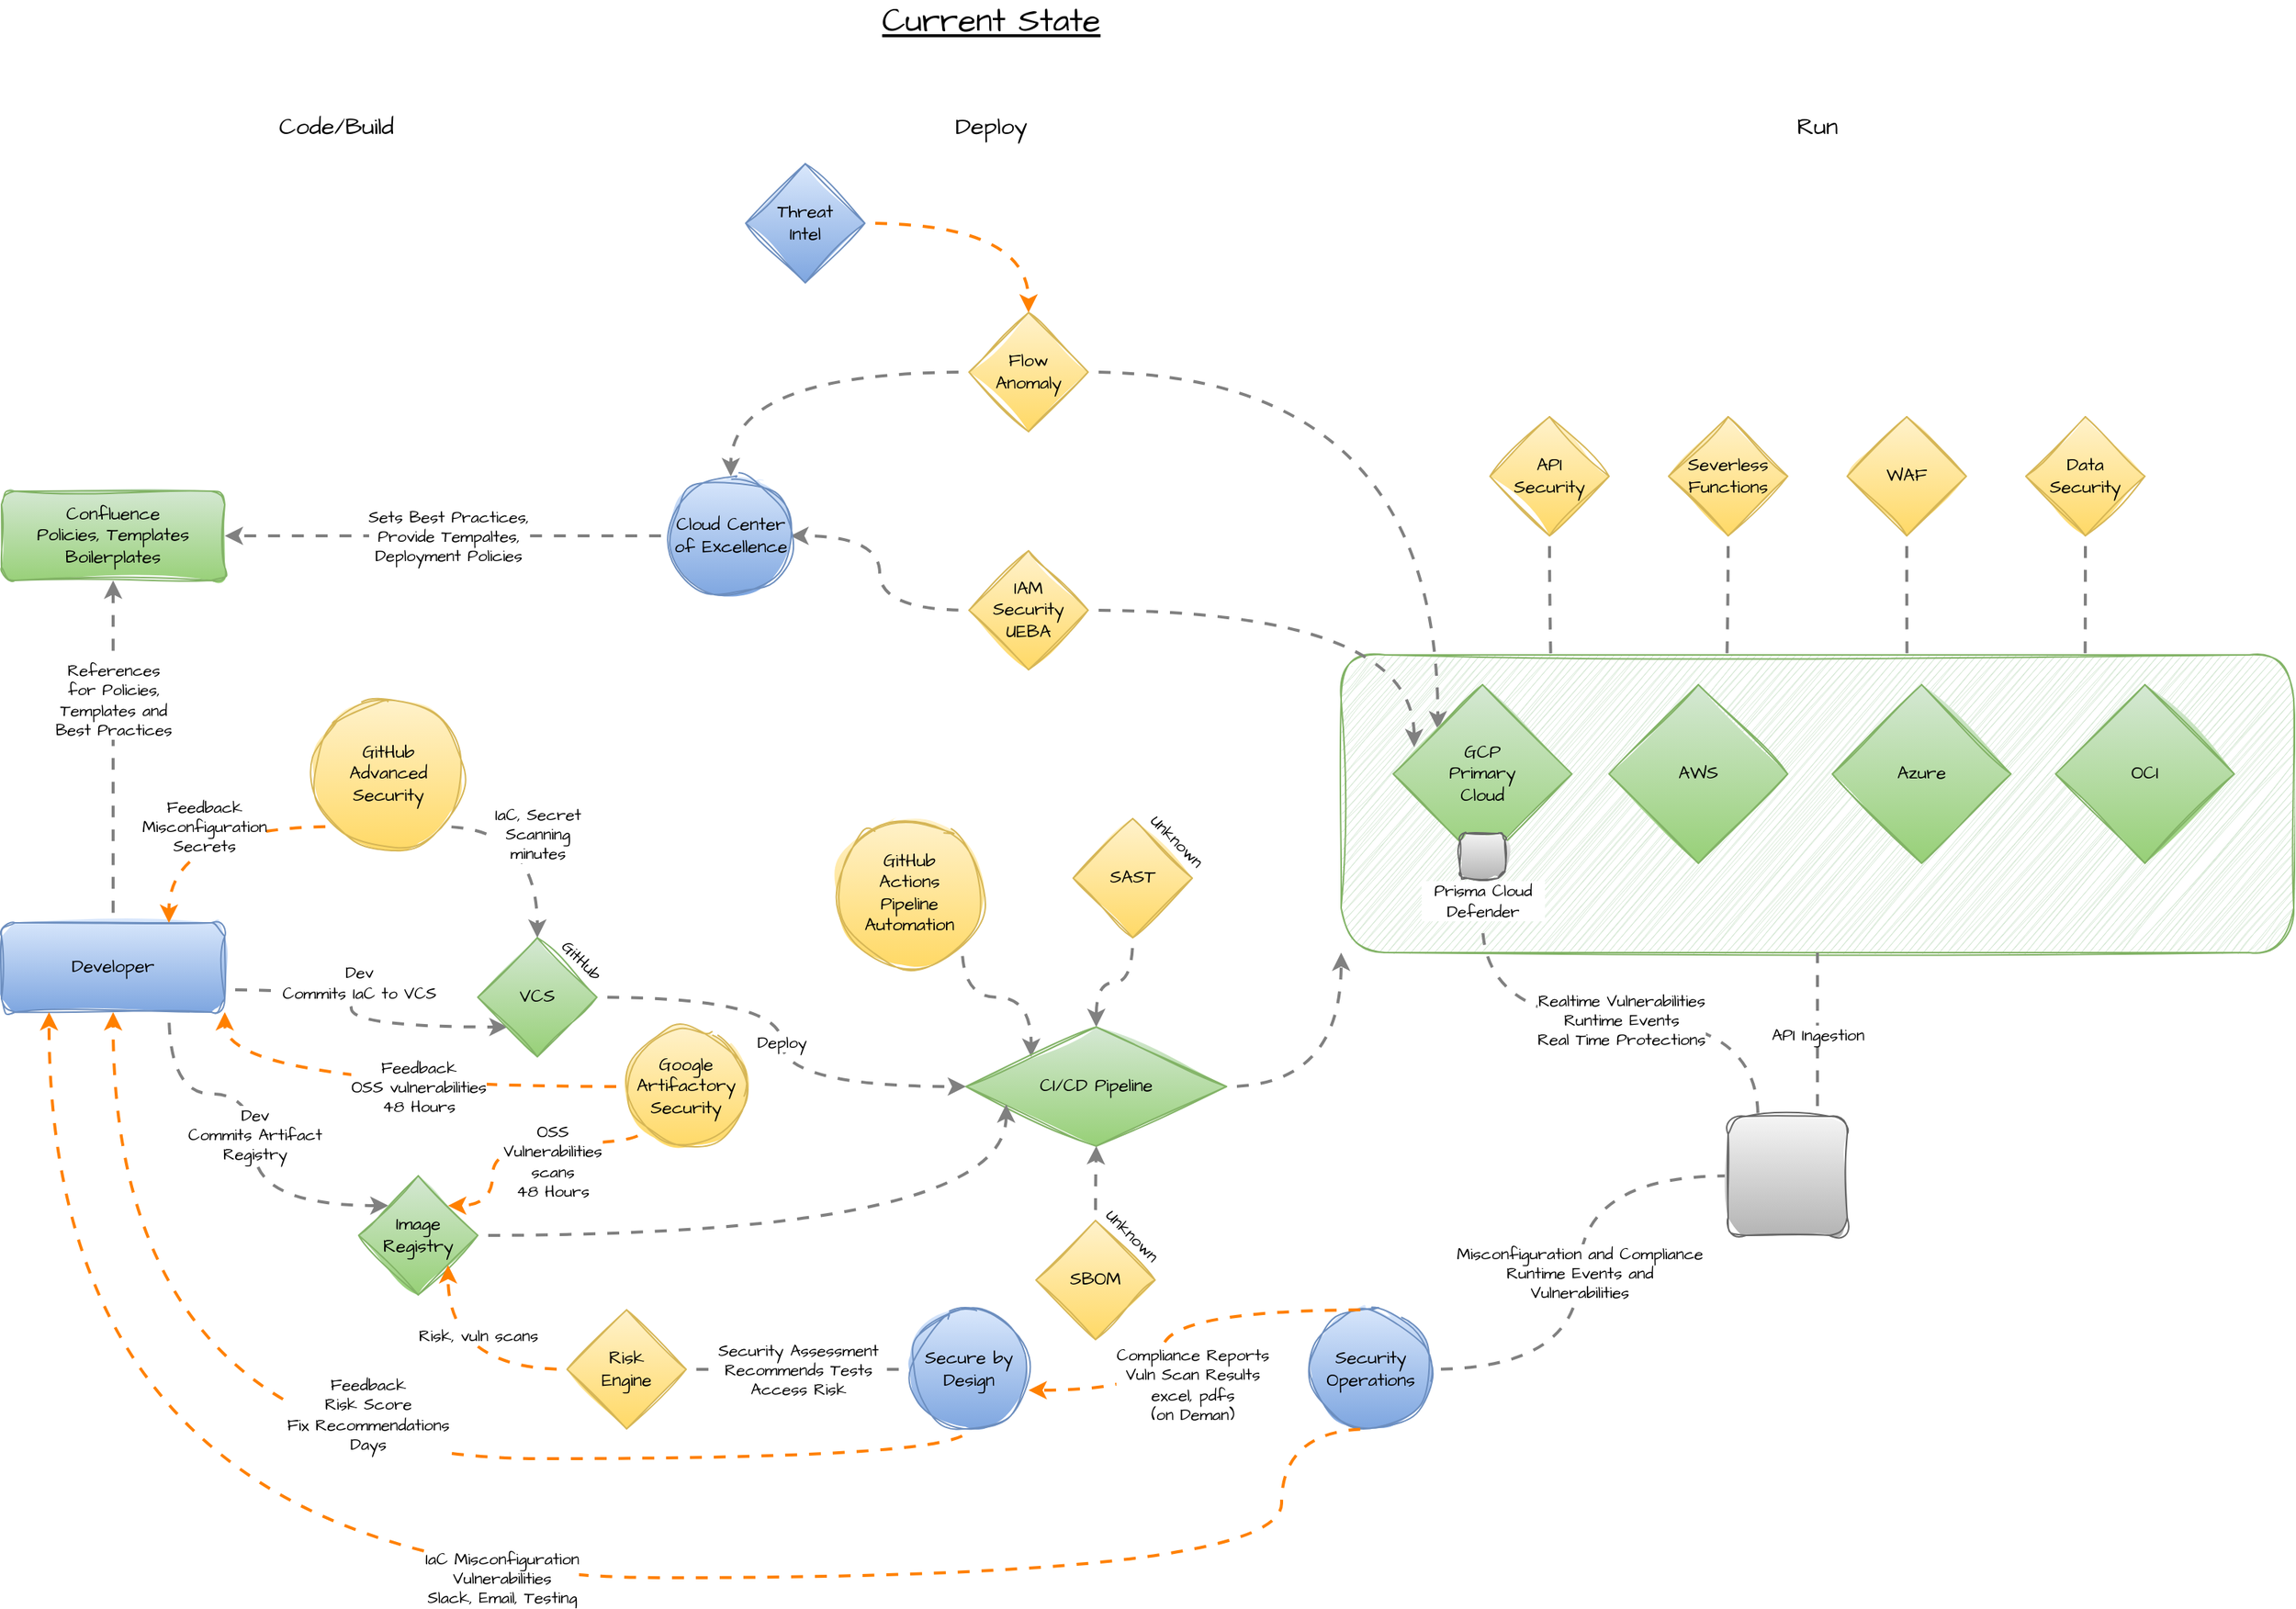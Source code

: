 <mxfile version="24.2.5" type="device">
  <diagram name="Page-1" id="g6zs0Cd8JdA-ybt2x0TG">
    <mxGraphModel dx="2074" dy="868" grid="1" gridSize="10" guides="1" tooltips="1" connect="1" arrows="1" fold="1" page="1" pageScale="1" pageWidth="850" pageHeight="1100" math="0" shadow="0">
      <root>
        <mxCell id="0" />
        <mxCell id="1" parent="0" />
        <mxCell id="4kU6eTNoH2csYO-Bjzxp-22" value="" style="rounded=1;whiteSpace=wrap;html=1;sketch=1;hachureGap=4;jiggle=2;curveFitting=1;fontFamily=Architects Daughter;fontSource=https%3A%2F%2Ffonts.googleapis.com%2Fcss%3Ffamily%3DArchitects%2BDaughter;fillColor=#d5e8d4;strokeColor=#82b366;" parent="1" vertex="1">
          <mxGeometry x="590" y="520" width="640" height="200" as="geometry" />
        </mxCell>
        <mxCell id="QJqZvA7UJ9BNcOlFQiSY-1" style="edgeStyle=orthogonalEdgeStyle;rounded=0;hachureGap=4;orthogonalLoop=1;jettySize=auto;html=1;exitX=1;exitY=0.5;exitDx=0;exitDy=0;entryX=0.5;entryY=0;entryDx=0;entryDy=0;fontFamily=Architects Daughter;fontSource=https%3A%2F%2Ffonts.googleapis.com%2Fcss%3Ffamily%3DArchitects%2BDaughter;curved=1;flowAnimation=1;strokeColor=#FF8000;strokeWidth=2;" edge="1" parent="1" source="4kU6eTNoH2csYO-Bjzxp-1" target="4kU6eTNoH2csYO-Bjzxp-2">
          <mxGeometry relative="1" as="geometry" />
        </mxCell>
        <mxCell id="4kU6eTNoH2csYO-Bjzxp-1" value="Threat&lt;div&gt;Intel&lt;/div&gt;" style="rhombus;whiteSpace=wrap;html=1;sketch=1;hachureGap=4;jiggle=2;curveFitting=1;fontFamily=Architects Daughter;fontSource=https%3A%2F%2Ffonts.googleapis.com%2Fcss%3Ffamily%3DArchitects%2BDaughter;fillColor=#dae8fc;gradientColor=#7ea6e0;strokeColor=#6c8ebf;" parent="1" vertex="1">
          <mxGeometry x="190" y="190" width="80" height="80" as="geometry" />
        </mxCell>
        <mxCell id="QJqZvA7UJ9BNcOlFQiSY-3" style="edgeStyle=orthogonalEdgeStyle;curved=1;rounded=0;hachureGap=4;orthogonalLoop=1;jettySize=auto;html=1;exitX=0;exitY=0.5;exitDx=0;exitDy=0;strokeColor=#808080;strokeWidth=2;align=center;verticalAlign=middle;fontFamily=Architects Daughter;fontSource=https%3A%2F%2Ffonts.googleapis.com%2Fcss%3Ffamily%3DArchitects%2BDaughter;fontSize=11;fontColor=default;labelBackgroundColor=default;endArrow=classic;flowAnimation=1;" edge="1" parent="1" source="4kU6eTNoH2csYO-Bjzxp-2" target="4kU6eTNoH2csYO-Bjzxp-4">
          <mxGeometry relative="1" as="geometry" />
        </mxCell>
        <mxCell id="QJqZvA7UJ9BNcOlFQiSY-6" style="edgeStyle=orthogonalEdgeStyle;curved=1;rounded=0;hachureGap=4;orthogonalLoop=1;jettySize=auto;html=1;exitX=1;exitY=0.5;exitDx=0;exitDy=0;entryX=0;entryY=0;entryDx=0;entryDy=0;strokeColor=#808080;strokeWidth=2;align=center;verticalAlign=middle;fontFamily=Architects Daughter;fontSource=https%3A%2F%2Ffonts.googleapis.com%2Fcss%3Ffamily%3DArchitects%2BDaughter;fontSize=11;fontColor=default;labelBackgroundColor=default;endArrow=classic;flowAnimation=1;" edge="1" parent="1" source="4kU6eTNoH2csYO-Bjzxp-2" target="4kU6eTNoH2csYO-Bjzxp-27">
          <mxGeometry relative="1" as="geometry" />
        </mxCell>
        <mxCell id="4kU6eTNoH2csYO-Bjzxp-2" value="Flow&lt;div&gt;Anomaly&lt;/div&gt;" style="rhombus;whiteSpace=wrap;html=1;sketch=1;hachureGap=4;jiggle=2;curveFitting=1;fontFamily=Architects Daughter;fontSource=https%3A%2F%2Ffonts.googleapis.com%2Fcss%3Ffamily%3DArchitects%2BDaughter;fillColor=#fff2cc;gradientColor=#ffd966;strokeColor=#d6b656;" parent="1" vertex="1">
          <mxGeometry x="340" y="290" width="80" height="80" as="geometry" />
        </mxCell>
        <mxCell id="QJqZvA7UJ9BNcOlFQiSY-5" style="edgeStyle=orthogonalEdgeStyle;curved=1;rounded=0;hachureGap=4;orthogonalLoop=1;jettySize=auto;html=1;exitX=0;exitY=0.5;exitDx=0;exitDy=0;entryX=1;entryY=0.5;entryDx=0;entryDy=0;strokeColor=#808080;strokeWidth=2;align=center;verticalAlign=middle;fontFamily=Architects Daughter;fontSource=https%3A%2F%2Ffonts.googleapis.com%2Fcss%3Ffamily%3DArchitects%2BDaughter;fontSize=11;fontColor=default;labelBackgroundColor=default;endArrow=classic;flowAnimation=1;" edge="1" parent="1" source="4kU6eTNoH2csYO-Bjzxp-3" target="4kU6eTNoH2csYO-Bjzxp-4">
          <mxGeometry relative="1" as="geometry" />
        </mxCell>
        <mxCell id="4kU6eTNoH2csYO-Bjzxp-3" value="IAM&lt;div&gt;Security&lt;/div&gt;&lt;div&gt;UEBA&lt;/div&gt;" style="rhombus;whiteSpace=wrap;html=1;sketch=1;hachureGap=4;jiggle=2;curveFitting=1;fontFamily=Architects Daughter;fontSource=https%3A%2F%2Ffonts.googleapis.com%2Fcss%3Ffamily%3DArchitects%2BDaughter;fillColor=#fff2cc;gradientColor=#ffd966;strokeColor=#d6b656;" parent="1" vertex="1">
          <mxGeometry x="340" y="450" width="80" height="80" as="geometry" />
        </mxCell>
        <mxCell id="QJqZvA7UJ9BNcOlFQiSY-8" value="Sets Best Practices,&lt;div&gt;Provide Tempaltes,&lt;/div&gt;&lt;div&gt;Deployment Policies&lt;/div&gt;" style="edgeStyle=orthogonalEdgeStyle;curved=1;rounded=0;hachureGap=4;orthogonalLoop=1;jettySize=auto;html=1;exitX=0;exitY=0.5;exitDx=0;exitDy=0;entryX=1;entryY=0.5;entryDx=0;entryDy=0;strokeColor=#808080;strokeWidth=2;align=center;verticalAlign=middle;fontFamily=Architects Daughter;fontSource=https%3A%2F%2Ffonts.googleapis.com%2Fcss%3Ffamily%3DArchitects%2BDaughter;fontSize=11;fontColor=default;labelBackgroundColor=default;endArrow=classic;flowAnimation=1;" edge="1" parent="1" source="4kU6eTNoH2csYO-Bjzxp-4" target="4kU6eTNoH2csYO-Bjzxp-11">
          <mxGeometry relative="1" as="geometry" />
        </mxCell>
        <mxCell id="4kU6eTNoH2csYO-Bjzxp-4" value="Cloud Center&lt;div&gt;of Excellence&lt;/div&gt;" style="ellipse;whiteSpace=wrap;html=1;aspect=fixed;sketch=1;hachureGap=4;jiggle=2;curveFitting=1;fontFamily=Architects Daughter;fontSource=https%3A%2F%2Ffonts.googleapis.com%2Fcss%3Ffamily%3DArchitects%2BDaughter;fillColor=#dae8fc;gradientColor=#7ea6e0;strokeColor=#6c8ebf;" parent="1" vertex="1">
          <mxGeometry x="140" y="400" width="80" height="80" as="geometry" />
        </mxCell>
        <mxCell id="4kU6eTNoH2csYO-Bjzxp-5" value="Current State" style="text;html=1;align=center;verticalAlign=middle;whiteSpace=wrap;rounded=0;fontFamily=Architects Daughter;fontSource=https%3A%2F%2Ffonts.googleapis.com%2Fcss%3Ffamily%3DArchitects%2BDaughter;fontSize=22;fontStyle=4" parent="1" vertex="1">
          <mxGeometry x="240" y="80" width="230" height="30" as="geometry" />
        </mxCell>
        <mxCell id="4kU6eTNoH2csYO-Bjzxp-6" value="Code/Build" style="text;html=1;align=center;verticalAlign=middle;whiteSpace=wrap;rounded=0;fontFamily=Architects Daughter;fontSource=https%3A%2F%2Ffonts.googleapis.com%2Fcss%3Ffamily%3DArchitects%2BDaughter;fontSize=16;fontStyle=0" parent="1" vertex="1">
          <mxGeometry x="-150" y="150" width="130" height="30" as="geometry" />
        </mxCell>
        <mxCell id="4kU6eTNoH2csYO-Bjzxp-7" value="Deploy" style="text;html=1;align=center;verticalAlign=middle;whiteSpace=wrap;rounded=0;fontFamily=Architects Daughter;fontSource=https%3A%2F%2Ffonts.googleapis.com%2Fcss%3Ffamily%3DArchitects%2BDaughter;fontSize=16;fontStyle=0" parent="1" vertex="1">
          <mxGeometry x="290" y="150" width="130" height="30" as="geometry" />
        </mxCell>
        <mxCell id="4kU6eTNoH2csYO-Bjzxp-8" value="Run" style="text;html=1;align=center;verticalAlign=middle;whiteSpace=wrap;rounded=0;fontFamily=Architects Daughter;fontSource=https%3A%2F%2Ffonts.googleapis.com%2Fcss%3Ffamily%3DArchitects%2BDaughter;fontSize=16;fontStyle=0" parent="1" vertex="1">
          <mxGeometry x="845" y="150" width="130" height="30" as="geometry" />
        </mxCell>
        <mxCell id="QJqZvA7UJ9BNcOlFQiSY-22" style="edgeStyle=orthogonalEdgeStyle;curved=1;rounded=0;hachureGap=4;orthogonalLoop=1;jettySize=auto;html=1;exitX=0.5;exitY=1;exitDx=0;exitDy=0;strokeColor=#808080;strokeWidth=2;align=center;verticalAlign=middle;fontFamily=Architects Daughter;fontSource=https%3A%2F%2Ffonts.googleapis.com%2Fcss%3Ffamily%3DArchitects%2BDaughter;fontSize=11;fontColor=default;labelBackgroundColor=default;endArrow=classic;flowAnimation=1;" edge="1" parent="1" source="4kU6eTNoH2csYO-Bjzxp-9" target="4kU6eTNoH2csYO-Bjzxp-20">
          <mxGeometry relative="1" as="geometry" />
        </mxCell>
        <mxCell id="4kU6eTNoH2csYO-Bjzxp-9" value="SAST" style="rhombus;whiteSpace=wrap;html=1;sketch=1;hachureGap=4;jiggle=2;curveFitting=1;fontFamily=Architects Daughter;fontSource=https%3A%2F%2Ffonts.googleapis.com%2Fcss%3Ffamily%3DArchitects%2BDaughter;fillColor=#fff2cc;gradientColor=#ffd966;strokeColor=#d6b656;" parent="1" vertex="1">
          <mxGeometry x="410" y="630" width="80" height="80" as="geometry" />
        </mxCell>
        <mxCell id="QJqZvA7UJ9BNcOlFQiSY-21" style="edgeStyle=orthogonalEdgeStyle;curved=1;rounded=0;hachureGap=4;orthogonalLoop=1;jettySize=auto;html=1;exitX=1;exitY=1;exitDx=0;exitDy=0;entryX=0;entryY=0;entryDx=0;entryDy=0;strokeColor=#808080;strokeWidth=2;align=center;verticalAlign=middle;fontFamily=Architects Daughter;fontSource=https%3A%2F%2Ffonts.googleapis.com%2Fcss%3Ffamily%3DArchitects%2BDaughter;fontSize=11;fontColor=default;labelBackgroundColor=default;endArrow=classic;flowAnimation=1;" edge="1" parent="1" source="4kU6eTNoH2csYO-Bjzxp-10" target="4kU6eTNoH2csYO-Bjzxp-20">
          <mxGeometry relative="1" as="geometry" />
        </mxCell>
        <mxCell id="4kU6eTNoH2csYO-Bjzxp-10" value="GitHub&lt;div&gt;Actions&lt;/div&gt;&lt;div&gt;Pipeline&lt;/div&gt;&lt;div&gt;Automation&lt;/div&gt;" style="ellipse;whiteSpace=wrap;html=1;aspect=fixed;sketch=1;hachureGap=4;jiggle=2;curveFitting=1;fontFamily=Architects Daughter;fontSource=https%3A%2F%2Ffonts.googleapis.com%2Fcss%3Ffamily%3DArchitects%2BDaughter;fillColor=#fff2cc;gradientColor=#ffd966;strokeColor=#d6b656;" parent="1" vertex="1">
          <mxGeometry x="250" y="630" width="100" height="100" as="geometry" />
        </mxCell>
        <mxCell id="4kU6eTNoH2csYO-Bjzxp-11" value="Confluence&lt;div&gt;Policies, Templates&lt;/div&gt;&lt;div&gt;Boilerplates&lt;/div&gt;" style="rounded=1;whiteSpace=wrap;html=1;sketch=1;hachureGap=4;jiggle=2;curveFitting=1;fontFamily=Architects Daughter;fontSource=https%3A%2F%2Ffonts.googleapis.com%2Fcss%3Ffamily%3DArchitects%2BDaughter;fillColor=#d5e8d4;gradientColor=#97d077;strokeColor=#82b366;" parent="1" vertex="1">
          <mxGeometry x="-310" y="410" width="150" height="60" as="geometry" />
        </mxCell>
        <mxCell id="QJqZvA7UJ9BNcOlFQiSY-9" value="References&lt;div&gt;for Policies,&lt;/div&gt;&lt;div&gt;Templates and&lt;/div&gt;&lt;div&gt;Best Practices&lt;/div&gt;" style="edgeStyle=orthogonalEdgeStyle;curved=1;rounded=0;hachureGap=4;orthogonalLoop=1;jettySize=auto;html=1;exitX=0.5;exitY=0;exitDx=0;exitDy=0;entryX=0.5;entryY=1;entryDx=0;entryDy=0;strokeColor=#808080;strokeWidth=2;align=center;verticalAlign=middle;fontFamily=Architects Daughter;fontSource=https%3A%2F%2Ffonts.googleapis.com%2Fcss%3Ffamily%3DArchitects%2BDaughter;fontSize=11;fontColor=default;labelBackgroundColor=default;endArrow=classic;flowAnimation=1;" edge="1" parent="1" source="4kU6eTNoH2csYO-Bjzxp-12" target="4kU6eTNoH2csYO-Bjzxp-11">
          <mxGeometry x="0.304" relative="1" as="geometry">
            <mxPoint as="offset" />
          </mxGeometry>
        </mxCell>
        <mxCell id="QJqZvA7UJ9BNcOlFQiSY-12" value="Dev&lt;div&gt;Commits IaC to VCS&lt;/div&gt;" style="edgeStyle=orthogonalEdgeStyle;curved=1;rounded=0;hachureGap=4;orthogonalLoop=1;jettySize=auto;html=1;exitX=1;exitY=0.75;exitDx=0;exitDy=0;entryX=0;entryY=1;entryDx=0;entryDy=0;strokeColor=#808080;strokeWidth=2;align=center;verticalAlign=middle;fontFamily=Architects Daughter;fontSource=https%3A%2F%2Ffonts.googleapis.com%2Fcss%3Ffamily%3DArchitects%2BDaughter;fontSize=11;fontColor=default;labelBackgroundColor=default;endArrow=classic;flowAnimation=1;" edge="1" parent="1" source="4kU6eTNoH2csYO-Bjzxp-12" target="4kU6eTNoH2csYO-Bjzxp-14">
          <mxGeometry x="-0.209" y="7" relative="1" as="geometry">
            <mxPoint x="-2" y="-5" as="offset" />
          </mxGeometry>
        </mxCell>
        <mxCell id="QJqZvA7UJ9BNcOlFQiSY-13" value="Dev&lt;div&gt;Commits Artifact&lt;/div&gt;&lt;div&gt;Registry&lt;/div&gt;" style="edgeStyle=orthogonalEdgeStyle;curved=1;rounded=0;hachureGap=4;orthogonalLoop=1;jettySize=auto;html=1;exitX=0.75;exitY=1;exitDx=0;exitDy=0;entryX=0;entryY=0;entryDx=0;entryDy=0;strokeColor=#808080;strokeWidth=2;align=center;verticalAlign=middle;fontFamily=Architects Daughter;fontSource=https%3A%2F%2Ffonts.googleapis.com%2Fcss%3Ffamily%3DArchitects%2BDaughter;fontSize=11;fontColor=default;labelBackgroundColor=default;endArrow=classic;flowAnimation=1;" edge="1" parent="1" source="4kU6eTNoH2csYO-Bjzxp-12" target="4kU6eTNoH2csYO-Bjzxp-16">
          <mxGeometry relative="1" as="geometry">
            <Array as="points">
              <mxPoint x="-197" y="815" />
              <mxPoint x="-140" y="815" />
              <mxPoint x="-140" y="890" />
            </Array>
          </mxGeometry>
        </mxCell>
        <mxCell id="4kU6eTNoH2csYO-Bjzxp-12" value="Developer" style="rounded=1;whiteSpace=wrap;html=1;sketch=1;hachureGap=4;jiggle=2;curveFitting=1;fontFamily=Architects Daughter;fontSource=https%3A%2F%2Ffonts.googleapis.com%2Fcss%3Ffamily%3DArchitects%2BDaughter;fillColor=#dae8fc;gradientColor=#7ea6e0;strokeColor=#6c8ebf;" parent="1" vertex="1">
          <mxGeometry x="-310" y="700" width="150" height="60" as="geometry" />
        </mxCell>
        <mxCell id="QJqZvA7UJ9BNcOlFQiSY-10" value="IaC, Secret&lt;div&gt;Scanning&lt;/div&gt;&lt;div&gt;minutes&lt;/div&gt;" style="edgeStyle=orthogonalEdgeStyle;curved=1;rounded=0;hachureGap=4;orthogonalLoop=1;jettySize=auto;html=1;exitX=1;exitY=1;exitDx=0;exitDy=0;strokeColor=#808080;strokeWidth=2;align=center;verticalAlign=middle;fontFamily=Architects Daughter;fontSource=https%3A%2F%2Ffonts.googleapis.com%2Fcss%3Ffamily%3DArchitects%2BDaughter;fontSize=11;fontColor=default;labelBackgroundColor=default;endArrow=classic;flowAnimation=1;" edge="1" parent="1" source="4kU6eTNoH2csYO-Bjzxp-13" target="4kU6eTNoH2csYO-Bjzxp-14">
          <mxGeometry relative="1" as="geometry" />
        </mxCell>
        <mxCell id="QJqZvA7UJ9BNcOlFQiSY-18" value="Feedback&lt;div&gt;Misconfiguration&lt;/div&gt;&lt;div&gt;Secrets&lt;/div&gt;" style="edgeStyle=orthogonalEdgeStyle;curved=1;rounded=0;hachureGap=4;orthogonalLoop=1;jettySize=auto;html=1;exitX=0;exitY=1;exitDx=0;exitDy=0;entryX=0.75;entryY=0;entryDx=0;entryDy=0;strokeColor=#FF8000;strokeWidth=2;align=center;verticalAlign=middle;fontFamily=Architects Daughter;fontSource=https%3A%2F%2Ffonts.googleapis.com%2Fcss%3Ffamily%3DArchitects%2BDaughter;fontSize=11;fontColor=default;labelBackgroundColor=default;endArrow=classic;flowAnimation=1;" edge="1" parent="1" source="4kU6eTNoH2csYO-Bjzxp-13" target="4kU6eTNoH2csYO-Bjzxp-12">
          <mxGeometry relative="1" as="geometry" />
        </mxCell>
        <mxCell id="4kU6eTNoH2csYO-Bjzxp-13" value="GitHub&lt;div&gt;Advanced&lt;/div&gt;&lt;div&gt;Security&lt;/div&gt;" style="ellipse;whiteSpace=wrap;html=1;aspect=fixed;sketch=1;hachureGap=4;jiggle=2;curveFitting=1;fontFamily=Architects Daughter;fontSource=https%3A%2F%2Ffonts.googleapis.com%2Fcss%3Ffamily%3DArchitects%2BDaughter;fillColor=#fff2cc;gradientColor=#ffd966;strokeColor=#d6b656;" parent="1" vertex="1">
          <mxGeometry x="-100" y="550" width="100" height="100" as="geometry" />
        </mxCell>
        <mxCell id="QJqZvA7UJ9BNcOlFQiSY-14" value="Deploy" style="edgeStyle=orthogonalEdgeStyle;curved=1;rounded=0;hachureGap=4;orthogonalLoop=1;jettySize=auto;html=1;exitX=1;exitY=0.5;exitDx=0;exitDy=0;entryX=0;entryY=0.5;entryDx=0;entryDy=0;strokeColor=#808080;strokeWidth=2;align=center;verticalAlign=middle;fontFamily=Architects Daughter;fontSource=https%3A%2F%2Ffonts.googleapis.com%2Fcss%3Ffamily%3DArchitects%2BDaughter;fontSize=11;fontColor=default;labelBackgroundColor=default;endArrow=classic;flowAnimation=1;" edge="1" parent="1" source="4kU6eTNoH2csYO-Bjzxp-14" target="4kU6eTNoH2csYO-Bjzxp-20">
          <mxGeometry relative="1" as="geometry" />
        </mxCell>
        <mxCell id="4kU6eTNoH2csYO-Bjzxp-14" value="VCS" style="rhombus;whiteSpace=wrap;html=1;sketch=1;hachureGap=4;jiggle=2;curveFitting=1;fontFamily=Architects Daughter;fontSource=https%3A%2F%2Ffonts.googleapis.com%2Fcss%3Ffamily%3DArchitects%2BDaughter;fillColor=#d5e8d4;gradientColor=#97d077;strokeColor=#82b366;" parent="1" vertex="1">
          <mxGeometry x="10" y="710" width="80" height="80" as="geometry" />
        </mxCell>
        <mxCell id="QJqZvA7UJ9BNcOlFQiSY-16" value="OSS&lt;div&gt;Vulnerabilities&lt;/div&gt;&lt;div&gt;scans&lt;/div&gt;&lt;div&gt;48 Hours&lt;/div&gt;" style="edgeStyle=orthogonalEdgeStyle;curved=1;rounded=0;hachureGap=4;orthogonalLoop=1;jettySize=auto;html=1;exitX=0;exitY=1;exitDx=0;exitDy=0;entryX=1;entryY=0;entryDx=0;entryDy=0;strokeColor=#FF8000;strokeWidth=2;align=center;verticalAlign=middle;fontFamily=Architects Daughter;fontSource=https%3A%2F%2Ffonts.googleapis.com%2Fcss%3Ffamily%3DArchitects%2BDaughter;fontSize=11;fontColor=default;labelBackgroundColor=default;endArrow=classic;flowAnimation=1;" edge="1" parent="1" source="4kU6eTNoH2csYO-Bjzxp-15" target="4kU6eTNoH2csYO-Bjzxp-16">
          <mxGeometry x="-0.221" y="12" relative="1" as="geometry">
            <Array as="points">
              <mxPoint x="20" y="848" />
              <mxPoint x="20" y="890" />
            </Array>
            <mxPoint as="offset" />
          </mxGeometry>
        </mxCell>
        <mxCell id="QJqZvA7UJ9BNcOlFQiSY-17" value="Feedback&lt;div&gt;OSS vulnerabilities&lt;/div&gt;&lt;div&gt;48 Hours&lt;/div&gt;" style="edgeStyle=orthogonalEdgeStyle;curved=1;rounded=0;hachureGap=4;orthogonalLoop=1;jettySize=auto;html=1;exitX=0;exitY=0.5;exitDx=0;exitDy=0;entryX=1;entryY=1;entryDx=0;entryDy=0;strokeColor=#FF8000;strokeWidth=2;align=center;verticalAlign=middle;fontFamily=Architects Daughter;fontSource=https%3A%2F%2Ffonts.googleapis.com%2Fcss%3Ffamily%3DArchitects%2BDaughter;fontSize=11;fontColor=default;labelBackgroundColor=default;endArrow=classic;flowAnimation=1;" edge="1" parent="1" source="4kU6eTNoH2csYO-Bjzxp-15" target="4kU6eTNoH2csYO-Bjzxp-12">
          <mxGeometry x="-0.125" relative="1" as="geometry">
            <mxPoint as="offset" />
          </mxGeometry>
        </mxCell>
        <mxCell id="4kU6eTNoH2csYO-Bjzxp-15" value="Google&lt;div&gt;Artifactory&lt;/div&gt;&lt;div&gt;Security&lt;/div&gt;" style="ellipse;whiteSpace=wrap;html=1;aspect=fixed;sketch=1;hachureGap=4;jiggle=2;curveFitting=1;fontFamily=Architects Daughter;fontSource=https%3A%2F%2Ffonts.googleapis.com%2Fcss%3Ffamily%3DArchitects%2BDaughter;fillColor=#fff2cc;gradientColor=#ffd966;strokeColor=#d6b656;" parent="1" vertex="1">
          <mxGeometry x="110" y="770" width="80" height="80" as="geometry" />
        </mxCell>
        <mxCell id="4kU6eTNoH2csYO-Bjzxp-16" value="Image&lt;div&gt;Registry&lt;/div&gt;" style="rhombus;whiteSpace=wrap;html=1;sketch=1;hachureGap=4;jiggle=2;curveFitting=1;fontFamily=Architects Daughter;fontSource=https%3A%2F%2Ffonts.googleapis.com%2Fcss%3Ffamily%3DArchitects%2BDaughter;fillColor=#d5e8d4;gradientColor=#97d077;strokeColor=#82b366;" parent="1" vertex="1">
          <mxGeometry x="-70" y="870" width="80" height="80" as="geometry" />
        </mxCell>
        <mxCell id="QJqZvA7UJ9BNcOlFQiSY-25" value="Risk, vuln scans" style="edgeStyle=orthogonalEdgeStyle;curved=1;rounded=0;hachureGap=4;orthogonalLoop=1;jettySize=auto;html=1;exitX=0;exitY=0.5;exitDx=0;exitDy=0;entryX=1;entryY=1;entryDx=0;entryDy=0;strokeColor=#FF8000;strokeWidth=2;align=center;verticalAlign=middle;fontFamily=Architects Daughter;fontSource=https%3A%2F%2Ffonts.googleapis.com%2Fcss%3Ffamily%3DArchitects%2BDaughter;fontSize=11;fontColor=default;labelBackgroundColor=default;endArrow=classic;flowAnimation=1;" edge="1" parent="1" source="4kU6eTNoH2csYO-Bjzxp-17" target="4kU6eTNoH2csYO-Bjzxp-16">
          <mxGeometry x="0.375" y="-20" relative="1" as="geometry">
            <mxPoint as="offset" />
          </mxGeometry>
        </mxCell>
        <mxCell id="4kU6eTNoH2csYO-Bjzxp-17" value="Risk&lt;div&gt;Engine&lt;/div&gt;" style="rhombus;whiteSpace=wrap;html=1;sketch=1;hachureGap=4;jiggle=2;curveFitting=1;fontFamily=Architects Daughter;fontSource=https%3A%2F%2Ffonts.googleapis.com%2Fcss%3Ffamily%3DArchitects%2BDaughter;fillColor=#fff2cc;gradientColor=#ffd966;strokeColor=#d6b656;" parent="1" vertex="1">
          <mxGeometry x="70" y="960" width="80" height="80" as="geometry" />
        </mxCell>
        <mxCell id="QJqZvA7UJ9BNcOlFQiSY-26" value="Feedback&lt;div&gt;Risk Score&lt;/div&gt;&lt;div&gt;Fix Recommendations&lt;/div&gt;&lt;div&gt;Days&lt;/div&gt;" style="edgeStyle=orthogonalEdgeStyle;curved=1;rounded=0;hachureGap=4;orthogonalLoop=1;jettySize=auto;html=1;exitX=0.5;exitY=1;exitDx=0;exitDy=0;strokeColor=#FF8000;strokeWidth=2;align=center;verticalAlign=middle;fontFamily=Architects Daughter;fontSource=https%3A%2F%2Ffonts.googleapis.com%2Fcss%3Ffamily%3DArchitects%2BDaughter;fontSize=11;fontColor=default;labelBackgroundColor=default;endArrow=classic;flowAnimation=1;" edge="1" parent="1" source="4kU6eTNoH2csYO-Bjzxp-18" target="4kU6eTNoH2csYO-Bjzxp-12">
          <mxGeometry x="-0.052" y="-30" relative="1" as="geometry">
            <mxPoint as="offset" />
          </mxGeometry>
        </mxCell>
        <mxCell id="4kU6eTNoH2csYO-Bjzxp-18" value="Secure by Design" style="ellipse;whiteSpace=wrap;html=1;aspect=fixed;sketch=1;hachureGap=4;jiggle=2;curveFitting=1;fontFamily=Architects Daughter;fontSource=https%3A%2F%2Ffonts.googleapis.com%2Fcss%3Ffamily%3DArchitects%2BDaughter;fillColor=#dae8fc;gradientColor=#7ea6e0;strokeColor=#6c8ebf;" parent="1" vertex="1">
          <mxGeometry x="300" y="960" width="80" height="80" as="geometry" />
        </mxCell>
        <mxCell id="QJqZvA7UJ9BNcOlFQiSY-36" value="Misconfiguration and Compliance&lt;div&gt;Runtime Events and&lt;/div&gt;&lt;div&gt;Vulnerabilities&lt;/div&gt;" style="edgeStyle=orthogonalEdgeStyle;curved=1;rounded=0;hachureGap=4;orthogonalLoop=1;jettySize=auto;html=1;exitX=1;exitY=0.5;exitDx=0;exitDy=0;entryX=0;entryY=0.5;entryDx=0;entryDy=0;strokeColor=#808080;strokeWidth=2;align=center;verticalAlign=middle;fontFamily=Architects Daughter;fontSource=https%3A%2F%2Ffonts.googleapis.com%2Fcss%3Ffamily%3DArchitects%2BDaughter;fontSize=11;fontColor=default;labelBackgroundColor=default;endArrow=none;flowAnimation=1;endFill=0;" edge="1" parent="1" source="4kU6eTNoH2csYO-Bjzxp-19" target="QJqZvA7UJ9BNcOlFQiSY-30">
          <mxGeometry relative="1" as="geometry" />
        </mxCell>
        <mxCell id="4kU6eTNoH2csYO-Bjzxp-19" value="Security Operations" style="ellipse;whiteSpace=wrap;html=1;aspect=fixed;sketch=1;hachureGap=4;jiggle=2;curveFitting=1;fontFamily=Architects Daughter;fontSource=https%3A%2F%2Ffonts.googleapis.com%2Fcss%3Ffamily%3DArchitects%2BDaughter;fillColor=#dae8fc;gradientColor=#7ea6e0;strokeColor=#6c8ebf;" parent="1" vertex="1">
          <mxGeometry x="570" y="960" width="80" height="80" as="geometry" />
        </mxCell>
        <mxCell id="QJqZvA7UJ9BNcOlFQiSY-23" style="edgeStyle=orthogonalEdgeStyle;curved=1;rounded=0;hachureGap=4;orthogonalLoop=1;jettySize=auto;html=1;exitX=1;exitY=0.5;exitDx=0;exitDy=0;entryX=0;entryY=1;entryDx=0;entryDy=0;strokeColor=#808080;strokeWidth=2;align=center;verticalAlign=middle;fontFamily=Architects Daughter;fontSource=https%3A%2F%2Ffonts.googleapis.com%2Fcss%3Ffamily%3DArchitects%2BDaughter;fontSize=11;fontColor=default;labelBackgroundColor=default;endArrow=classic;flowAnimation=1;" edge="1" parent="1" source="4kU6eTNoH2csYO-Bjzxp-20" target="4kU6eTNoH2csYO-Bjzxp-22">
          <mxGeometry relative="1" as="geometry" />
        </mxCell>
        <mxCell id="4kU6eTNoH2csYO-Bjzxp-20" value="CI/CD Pipeline" style="rhombus;whiteSpace=wrap;html=1;sketch=1;hachureGap=4;jiggle=2;curveFitting=1;fontFamily=Architects Daughter;fontSource=https%3A%2F%2Ffonts.googleapis.com%2Fcss%3Ffamily%3DArchitects%2BDaughter;fillColor=#d5e8d4;gradientColor=#97d077;strokeColor=#82b366;" parent="1" vertex="1">
          <mxGeometry x="338" y="770" width="175" height="80" as="geometry" />
        </mxCell>
        <mxCell id="QJqZvA7UJ9BNcOlFQiSY-20" style="edgeStyle=orthogonalEdgeStyle;curved=1;rounded=0;hachureGap=4;orthogonalLoop=1;jettySize=auto;html=1;entryX=0.5;entryY=1;entryDx=0;entryDy=0;strokeColor=#808080;strokeWidth=2;align=center;verticalAlign=middle;fontFamily=Architects Daughter;fontSource=https%3A%2F%2Ffonts.googleapis.com%2Fcss%3Ffamily%3DArchitects%2BDaughter;fontSize=11;fontColor=default;labelBackgroundColor=default;endArrow=classic;flowAnimation=1;" edge="1" parent="1" source="4kU6eTNoH2csYO-Bjzxp-21" target="4kU6eTNoH2csYO-Bjzxp-20">
          <mxGeometry relative="1" as="geometry" />
        </mxCell>
        <mxCell id="4kU6eTNoH2csYO-Bjzxp-21" value="SBOM" style="rhombus;whiteSpace=wrap;html=1;sketch=1;hachureGap=4;jiggle=2;curveFitting=1;fontFamily=Architects Daughter;fontSource=https%3A%2F%2Ffonts.googleapis.com%2Fcss%3Ffamily%3DArchitects%2BDaughter;fillColor=#fff2cc;gradientColor=#ffd966;strokeColor=#d6b656;" parent="1" vertex="1">
          <mxGeometry x="385" y="900" width="80" height="80" as="geometry" />
        </mxCell>
        <mxCell id="4kU6eTNoH2csYO-Bjzxp-23" value="API&lt;div&gt;Security&lt;/div&gt;" style="rhombus;whiteSpace=wrap;html=1;sketch=1;hachureGap=4;jiggle=2;curveFitting=1;fontFamily=Architects Daughter;fontSource=https%3A%2F%2Ffonts.googleapis.com%2Fcss%3Ffamily%3DArchitects%2BDaughter;fillColor=#fff2cc;gradientColor=#ffd966;strokeColor=#d6b656;" parent="1" vertex="1">
          <mxGeometry x="690" y="360" width="80" height="80" as="geometry" />
        </mxCell>
        <mxCell id="4kU6eTNoH2csYO-Bjzxp-24" value="Severless&lt;div&gt;Functions&lt;/div&gt;" style="rhombus;whiteSpace=wrap;html=1;sketch=1;hachureGap=4;jiggle=2;curveFitting=1;fontFamily=Architects Daughter;fontSource=https%3A%2F%2Ffonts.googleapis.com%2Fcss%3Ffamily%3DArchitects%2BDaughter;fillColor=#fff2cc;gradientColor=#ffd966;strokeColor=#d6b656;" parent="1" vertex="1">
          <mxGeometry x="810" y="360" width="80" height="80" as="geometry" />
        </mxCell>
        <mxCell id="4kU6eTNoH2csYO-Bjzxp-25" value="&lt;div&gt;WAF&lt;/div&gt;" style="rhombus;whiteSpace=wrap;html=1;sketch=1;hachureGap=4;jiggle=2;curveFitting=1;fontFamily=Architects Daughter;fontSource=https%3A%2F%2Ffonts.googleapis.com%2Fcss%3Ffamily%3DArchitects%2BDaughter;fillColor=#fff2cc;gradientColor=#ffd966;strokeColor=#d6b656;" parent="1" vertex="1">
          <mxGeometry x="930" y="360" width="80" height="80" as="geometry" />
        </mxCell>
        <mxCell id="4kU6eTNoH2csYO-Bjzxp-26" value="&lt;div&gt;Data&lt;/div&gt;&lt;div&gt;Security&lt;/div&gt;" style="rhombus;whiteSpace=wrap;html=1;sketch=1;hachureGap=4;jiggle=2;curveFitting=1;fontFamily=Architects Daughter;fontSource=https%3A%2F%2Ffonts.googleapis.com%2Fcss%3Ffamily%3DArchitects%2BDaughter;fillColor=#fff2cc;gradientColor=#ffd966;strokeColor=#d6b656;" parent="1" vertex="1">
          <mxGeometry x="1050" y="360" width="80" height="80" as="geometry" />
        </mxCell>
        <mxCell id="4kU6eTNoH2csYO-Bjzxp-27" value="GCP&lt;div&gt;Primary&lt;/div&gt;&lt;div&gt;Cloud&lt;/div&gt;" style="rhombus;whiteSpace=wrap;html=1;sketch=1;hachureGap=4;jiggle=2;curveFitting=1;fontFamily=Architects Daughter;fontSource=https%3A%2F%2Ffonts.googleapis.com%2Fcss%3Ffamily%3DArchitects%2BDaughter;fillColor=#d5e8d4;gradientColor=#97d077;strokeColor=#82b366;" parent="1" vertex="1">
          <mxGeometry x="625" y="540" width="120" height="120" as="geometry" />
        </mxCell>
        <mxCell id="4kU6eTNoH2csYO-Bjzxp-28" value="AWS" style="rhombus;whiteSpace=wrap;html=1;sketch=1;hachureGap=4;jiggle=2;curveFitting=1;fontFamily=Architects Daughter;fontSource=https%3A%2F%2Ffonts.googleapis.com%2Fcss%3Ffamily%3DArchitects%2BDaughter;fillColor=#d5e8d4;gradientColor=#97d077;strokeColor=#82b366;" parent="1" vertex="1">
          <mxGeometry x="770" y="540" width="120" height="120" as="geometry" />
        </mxCell>
        <mxCell id="4kU6eTNoH2csYO-Bjzxp-29" value="Azure" style="rhombus;whiteSpace=wrap;html=1;sketch=1;hachureGap=4;jiggle=2;curveFitting=1;fontFamily=Architects Daughter;fontSource=https%3A%2F%2Ffonts.googleapis.com%2Fcss%3Ffamily%3DArchitects%2BDaughter;fillColor=#d5e8d4;gradientColor=#97d077;strokeColor=#82b366;" parent="1" vertex="1">
          <mxGeometry x="920" y="540" width="120" height="120" as="geometry" />
        </mxCell>
        <mxCell id="4kU6eTNoH2csYO-Bjzxp-30" value="OCI" style="rhombus;whiteSpace=wrap;html=1;sketch=1;hachureGap=4;jiggle=2;curveFitting=1;fontFamily=Architects Daughter;fontSource=https%3A%2F%2Ffonts.googleapis.com%2Fcss%3Ffamily%3DArchitects%2BDaughter;fillColor=#d5e8d4;gradientColor=#97d077;strokeColor=#82b366;" parent="1" vertex="1">
          <mxGeometry x="1070" y="540" width="120" height="120" as="geometry" />
        </mxCell>
        <mxCell id="QJqZvA7UJ9BNcOlFQiSY-7" style="edgeStyle=orthogonalEdgeStyle;curved=1;rounded=0;hachureGap=4;orthogonalLoop=1;jettySize=auto;html=1;exitX=1;exitY=0.5;exitDx=0;exitDy=0;entryX=0.117;entryY=0.35;entryDx=0;entryDy=0;entryPerimeter=0;strokeColor=#808080;strokeWidth=2;align=center;verticalAlign=middle;fontFamily=Architects Daughter;fontSource=https%3A%2F%2Ffonts.googleapis.com%2Fcss%3Ffamily%3DArchitects%2BDaughter;fontSize=11;fontColor=default;labelBackgroundColor=default;endArrow=classic;flowAnimation=1;" edge="1" parent="1" source="4kU6eTNoH2csYO-Bjzxp-3" target="4kU6eTNoH2csYO-Bjzxp-27">
          <mxGeometry relative="1" as="geometry" />
        </mxCell>
        <mxCell id="QJqZvA7UJ9BNcOlFQiSY-15" style="edgeStyle=orthogonalEdgeStyle;curved=1;rounded=0;hachureGap=4;orthogonalLoop=1;jettySize=auto;html=1;exitX=1;exitY=0.5;exitDx=0;exitDy=0;entryX=0.154;entryY=0.65;entryDx=0;entryDy=0;entryPerimeter=0;strokeColor=#808080;strokeWidth=2;align=center;verticalAlign=middle;fontFamily=Architects Daughter;fontSource=https%3A%2F%2Ffonts.googleapis.com%2Fcss%3Ffamily%3DArchitects%2BDaughter;fontSize=11;fontColor=default;labelBackgroundColor=default;endArrow=classic;flowAnimation=1;" edge="1" parent="1" source="4kU6eTNoH2csYO-Bjzxp-16" target="4kU6eTNoH2csYO-Bjzxp-20">
          <mxGeometry relative="1" as="geometry" />
        </mxCell>
        <mxCell id="QJqZvA7UJ9BNcOlFQiSY-19" value="Security Assessment&lt;div&gt;Recommends Tests&lt;/div&gt;&lt;div&gt;Access Risk&lt;/div&gt;" style="edgeStyle=orthogonalEdgeStyle;curved=1;rounded=0;hachureGap=4;orthogonalLoop=1;jettySize=auto;html=1;entryX=0;entryY=0.5;entryDx=0;entryDy=0;strokeColor=#808080;strokeWidth=2;align=center;verticalAlign=middle;fontFamily=Architects Daughter;fontSource=https%3A%2F%2Ffonts.googleapis.com%2Fcss%3Ffamily%3DArchitects%2BDaughter;fontSize=11;fontColor=default;labelBackgroundColor=default;endArrow=none;flowAnimation=1;endFill=0;" edge="1" parent="1" source="4kU6eTNoH2csYO-Bjzxp-17" target="4kU6eTNoH2csYO-Bjzxp-18">
          <mxGeometry relative="1" as="geometry" />
        </mxCell>
        <mxCell id="QJqZvA7UJ9BNcOlFQiSY-24" value="Compliance Reports&lt;div&gt;Vuln Scan Results&lt;/div&gt;&lt;div&gt;excel, pdfs&lt;/div&gt;&lt;div&gt;(on Deman)&lt;/div&gt;" style="edgeStyle=orthogonalEdgeStyle;curved=1;rounded=0;hachureGap=4;orthogonalLoop=1;jettySize=auto;html=1;entryX=1;entryY=0.675;entryDx=0;entryDy=0;entryPerimeter=0;strokeColor=#FF8000;strokeWidth=2;align=center;verticalAlign=middle;fontFamily=Architects Daughter;fontSource=https%3A%2F%2Ffonts.googleapis.com%2Fcss%3Ffamily%3DArchitects%2BDaughter;fontSize=11;fontColor=default;labelBackgroundColor=default;endArrow=classic;flowAnimation=1;" edge="1" parent="1" source="4kU6eTNoH2csYO-Bjzxp-19" target="4kU6eTNoH2csYO-Bjzxp-18">
          <mxGeometry x="0.338" y="20" relative="1" as="geometry">
            <Array as="points">
              <mxPoint x="470" y="960" />
              <mxPoint x="470" y="1014" />
            </Array>
            <mxPoint as="offset" />
          </mxGeometry>
        </mxCell>
        <mxCell id="QJqZvA7UJ9BNcOlFQiSY-27" value="IaC Misconfiguration&lt;div&gt;Vulnerabilities&lt;/div&gt;&lt;div&gt;Slack, Email, Testing&lt;/div&gt;" style="edgeStyle=orthogonalEdgeStyle;curved=1;rounded=0;hachureGap=4;orthogonalLoop=1;jettySize=auto;html=1;exitX=0.5;exitY=1;exitDx=0;exitDy=0;entryX=0.213;entryY=1;entryDx=0;entryDy=0;entryPerimeter=0;strokeColor=#FF8000;strokeWidth=2;align=center;verticalAlign=middle;fontFamily=Architects Daughter;fontSource=https%3A%2F%2Ffonts.googleapis.com%2Fcss%3Ffamily%3DArchitects%2BDaughter;fontSize=11;fontColor=default;labelBackgroundColor=default;endArrow=classic;flowAnimation=1;" edge="1" parent="1" source="4kU6eTNoH2csYO-Bjzxp-19" target="4kU6eTNoH2csYO-Bjzxp-12">
          <mxGeometry relative="1" as="geometry">
            <Array as="points">
              <mxPoint x="550" y="1140" />
              <mxPoint x="-278" y="1140" />
            </Array>
          </mxGeometry>
        </mxCell>
        <mxCell id="QJqZvA7UJ9BNcOlFQiSY-31" value="" style="group" vertex="1" connectable="0" parent="1">
          <mxGeometry x="850" y="830" width="80" height="80" as="geometry" />
        </mxCell>
        <mxCell id="QJqZvA7UJ9BNcOlFQiSY-30" value="" style="rounded=1;whiteSpace=wrap;html=1;hachureGap=4;fontFamily=Architects Daughter;fontSource=https%3A%2F%2Ffonts.googleapis.com%2Fcss%3Ffamily%3DArchitects%2BDaughter;fontSize=11;labelBackgroundColor=default;fillColor=#f5f5f5;sketch=1;curveFitting=1;jiggle=2;gradientColor=#b3b3b3;strokeColor=#666666;" vertex="1" parent="QJqZvA7UJ9BNcOlFQiSY-31">
          <mxGeometry width="80" height="80" as="geometry" />
        </mxCell>
        <mxCell id="QJqZvA7UJ9BNcOlFQiSY-29" value="" style="shape=image;imageAspect=0;aspect=fixed;verticalLabelPosition=bottom;verticalAlign=top;sketch=1;hachureGap=4;jiggle=2;curveFitting=1;fontFamily=Architects Daughter;fontSource=https%3A%2F%2Ffonts.googleapis.com%2Fcss%3Ffamily%3DArchitects%2BDaughter;fontSize=11;fontColor=default;labelBackgroundColor=default;image=https://images.crunchbase.com/image/upload/c_pad,f_auto,q_auto:eco,dpr_1/rfuwf3yqq2cermkmrej6;" vertex="1" parent="QJqZvA7UJ9BNcOlFQiSY-31">
          <mxGeometry x="10" y="5" width="53.71" height="70" as="geometry" />
        </mxCell>
        <mxCell id="QJqZvA7UJ9BNcOlFQiSY-32" value="" style="group" vertex="1" connectable="0" parent="1">
          <mxGeometry x="670" y="640" width="30" height="30" as="geometry" />
        </mxCell>
        <mxCell id="QJqZvA7UJ9BNcOlFQiSY-33" value="" style="rounded=1;whiteSpace=wrap;html=1;hachureGap=4;fontFamily=Architects Daughter;fontSource=https%3A%2F%2Ffonts.googleapis.com%2Fcss%3Ffamily%3DArchitects%2BDaughter;fontSize=11;labelBackgroundColor=default;fillColor=#f5f5f5;sketch=1;curveFitting=1;jiggle=2;gradientColor=#b3b3b3;strokeColor=#666666;" vertex="1" parent="QJqZvA7UJ9BNcOlFQiSY-32">
          <mxGeometry width="30" height="30" as="geometry" />
        </mxCell>
        <mxCell id="QJqZvA7UJ9BNcOlFQiSY-34" value="" style="shape=image;imageAspect=0;aspect=fixed;verticalLabelPosition=bottom;verticalAlign=top;sketch=1;hachureGap=4;jiggle=2;curveFitting=1;fontFamily=Architects Daughter;fontSource=https%3A%2F%2Ffonts.googleapis.com%2Fcss%3Ffamily%3DArchitects%2BDaughter;fontSize=11;fontColor=default;labelBackgroundColor=default;image=https://images.crunchbase.com/image/upload/c_pad,f_auto,q_auto:eco,dpr_1/rfuwf3yqq2cermkmrej6;" vertex="1" parent="QJqZvA7UJ9BNcOlFQiSY-32">
          <mxGeometry x="3.75" y="1.875" width="20.141" height="26.25" as="geometry" />
        </mxCell>
        <mxCell id="QJqZvA7UJ9BNcOlFQiSY-37" value="Realtime Vulnerabilities&lt;div&gt;Runtime Events&lt;/div&gt;&lt;div&gt;Real Time Protections&lt;/div&gt;" style="edgeStyle=orthogonalEdgeStyle;curved=1;rounded=0;hachureGap=4;orthogonalLoop=1;jettySize=auto;html=1;exitX=0.5;exitY=1;exitDx=0;exitDy=0;entryX=0.25;entryY=0;entryDx=0;entryDy=0;strokeColor=#808080;strokeWidth=2;align=center;verticalAlign=middle;fontFamily=Architects Daughter;fontSource=https%3A%2F%2Ffonts.googleapis.com%2Fcss%3Ffamily%3DArchitects%2BDaughter;fontSize=11;fontColor=default;labelBackgroundColor=default;endArrow=none;flowAnimation=1;endFill=0;" edge="1" parent="1" source="QJqZvA7UJ9BNcOlFQiSY-35" target="QJqZvA7UJ9BNcOlFQiSY-30">
          <mxGeometry relative="1" as="geometry" />
        </mxCell>
        <mxCell id="QJqZvA7UJ9BNcOlFQiSY-35" value="Prisma Cloud Defender" style="text;html=1;align=center;verticalAlign=middle;whiteSpace=wrap;rounded=0;fontFamily=Architects Daughter;fontSource=https%3A%2F%2Ffonts.googleapis.com%2Fcss%3Ffamily%3DArchitects%2BDaughter;fontSize=11;fontColor=default;labelBackgroundColor=default;" vertex="1" parent="1">
          <mxGeometry x="642.5" y="670" width="85" height="30" as="geometry" />
        </mxCell>
        <mxCell id="QJqZvA7UJ9BNcOlFQiSY-38" value="API Ingestion" style="edgeStyle=orthogonalEdgeStyle;curved=1;rounded=0;hachureGap=4;orthogonalLoop=1;jettySize=auto;html=1;exitX=0.75;exitY=0;exitDx=0;exitDy=0;entryX=0.5;entryY=1;entryDx=0;entryDy=0;strokeColor=#808080;strokeWidth=2;align=center;verticalAlign=middle;fontFamily=Architects Daughter;fontSource=https%3A%2F%2Ffonts.googleapis.com%2Fcss%3Ffamily%3DArchitects%2BDaughter;fontSize=11;fontColor=default;labelBackgroundColor=default;endArrow=none;flowAnimation=1;endFill=0;" edge="1" parent="1" source="QJqZvA7UJ9BNcOlFQiSY-30" target="4kU6eTNoH2csYO-Bjzxp-22">
          <mxGeometry relative="1" as="geometry" />
        </mxCell>
        <mxCell id="QJqZvA7UJ9BNcOlFQiSY-39" style="edgeStyle=orthogonalEdgeStyle;curved=1;rounded=0;hachureGap=4;orthogonalLoop=1;jettySize=auto;html=1;exitX=0.5;exitY=1;exitDx=0;exitDy=0;entryX=0.22;entryY=0;entryDx=0;entryDy=0;entryPerimeter=0;strokeColor=#808080;strokeWidth=2;align=center;verticalAlign=middle;fontFamily=Architects Daughter;fontSource=https%3A%2F%2Ffonts.googleapis.com%2Fcss%3Ffamily%3DArchitects%2BDaughter;fontSize=11;fontColor=default;labelBackgroundColor=default;endArrow=none;flowAnimation=1;endFill=0;" edge="1" parent="1" source="4kU6eTNoH2csYO-Bjzxp-23" target="4kU6eTNoH2csYO-Bjzxp-22">
          <mxGeometry relative="1" as="geometry" />
        </mxCell>
        <mxCell id="QJqZvA7UJ9BNcOlFQiSY-40" style="edgeStyle=orthogonalEdgeStyle;curved=1;rounded=0;hachureGap=4;orthogonalLoop=1;jettySize=auto;html=1;exitX=0.5;exitY=1;exitDx=0;exitDy=0;entryX=0.405;entryY=0.01;entryDx=0;entryDy=0;entryPerimeter=0;strokeColor=#808080;strokeWidth=2;align=center;verticalAlign=middle;fontFamily=Architects Daughter;fontSource=https%3A%2F%2Ffonts.googleapis.com%2Fcss%3Ffamily%3DArchitects%2BDaughter;fontSize=11;fontColor=default;labelBackgroundColor=default;endArrow=none;flowAnimation=1;endFill=0;" edge="1" parent="1" source="4kU6eTNoH2csYO-Bjzxp-24" target="4kU6eTNoH2csYO-Bjzxp-22">
          <mxGeometry relative="1" as="geometry" />
        </mxCell>
        <mxCell id="QJqZvA7UJ9BNcOlFQiSY-41" style="edgeStyle=orthogonalEdgeStyle;curved=1;rounded=0;hachureGap=4;orthogonalLoop=1;jettySize=auto;html=1;exitX=0.5;exitY=1;exitDx=0;exitDy=0;entryX=0.594;entryY=0.01;entryDx=0;entryDy=0;entryPerimeter=0;strokeColor=#808080;strokeWidth=2;align=center;verticalAlign=middle;fontFamily=Architects Daughter;fontSource=https%3A%2F%2Ffonts.googleapis.com%2Fcss%3Ffamily%3DArchitects%2BDaughter;fontSize=11;fontColor=default;labelBackgroundColor=default;endArrow=none;flowAnimation=1;endFill=0;" edge="1" parent="1" source="4kU6eTNoH2csYO-Bjzxp-25" target="4kU6eTNoH2csYO-Bjzxp-22">
          <mxGeometry relative="1" as="geometry" />
        </mxCell>
        <mxCell id="QJqZvA7UJ9BNcOlFQiSY-42" style="edgeStyle=orthogonalEdgeStyle;curved=1;rounded=0;hachureGap=4;orthogonalLoop=1;jettySize=auto;html=1;exitX=0.5;exitY=1;exitDx=0;exitDy=0;entryX=0.781;entryY=0.01;entryDx=0;entryDy=0;entryPerimeter=0;strokeColor=#808080;strokeWidth=2;align=center;verticalAlign=middle;fontFamily=Architects Daughter;fontSource=https%3A%2F%2Ffonts.googleapis.com%2Fcss%3Ffamily%3DArchitects%2BDaughter;fontSize=11;fontColor=default;labelBackgroundColor=default;endArrow=none;flowAnimation=1;endFill=0;" edge="1" parent="1" source="4kU6eTNoH2csYO-Bjzxp-26" target="4kU6eTNoH2csYO-Bjzxp-22">
          <mxGeometry relative="1" as="geometry" />
        </mxCell>
        <mxCell id="QJqZvA7UJ9BNcOlFQiSY-43" value="GitHub" style="text;html=1;align=center;verticalAlign=middle;whiteSpace=wrap;rounded=0;fontFamily=Architects Daughter;fontSource=https%3A%2F%2Ffonts.googleapis.com%2Fcss%3Ffamily%3DArchitects%2BDaughter;fontSize=11;fontColor=default;labelBackgroundColor=default;rotation=45;" vertex="1" parent="1">
          <mxGeometry x="50" y="710" width="60" height="30" as="geometry" />
        </mxCell>
        <mxCell id="QJqZvA7UJ9BNcOlFQiSY-44" value="Unknown" style="text;html=1;align=center;verticalAlign=middle;whiteSpace=wrap;rounded=0;fontFamily=Architects Daughter;fontSource=https%3A%2F%2Ffonts.googleapis.com%2Fcss%3Ffamily%3DArchitects%2BDaughter;fontSize=11;fontColor=default;labelBackgroundColor=default;rotation=45;" vertex="1" parent="1">
          <mxGeometry x="420" y="895" width="60" height="30" as="geometry" />
        </mxCell>
        <mxCell id="QJqZvA7UJ9BNcOlFQiSY-45" value="Unknown" style="text;html=1;align=center;verticalAlign=middle;whiteSpace=wrap;rounded=0;fontFamily=Architects Daughter;fontSource=https%3A%2F%2Ffonts.googleapis.com%2Fcss%3Ffamily%3DArchitects%2BDaughter;fontSize=11;fontColor=default;labelBackgroundColor=default;rotation=45;" vertex="1" parent="1">
          <mxGeometry x="450" y="630" width="60" height="30" as="geometry" />
        </mxCell>
      </root>
    </mxGraphModel>
  </diagram>
</mxfile>
